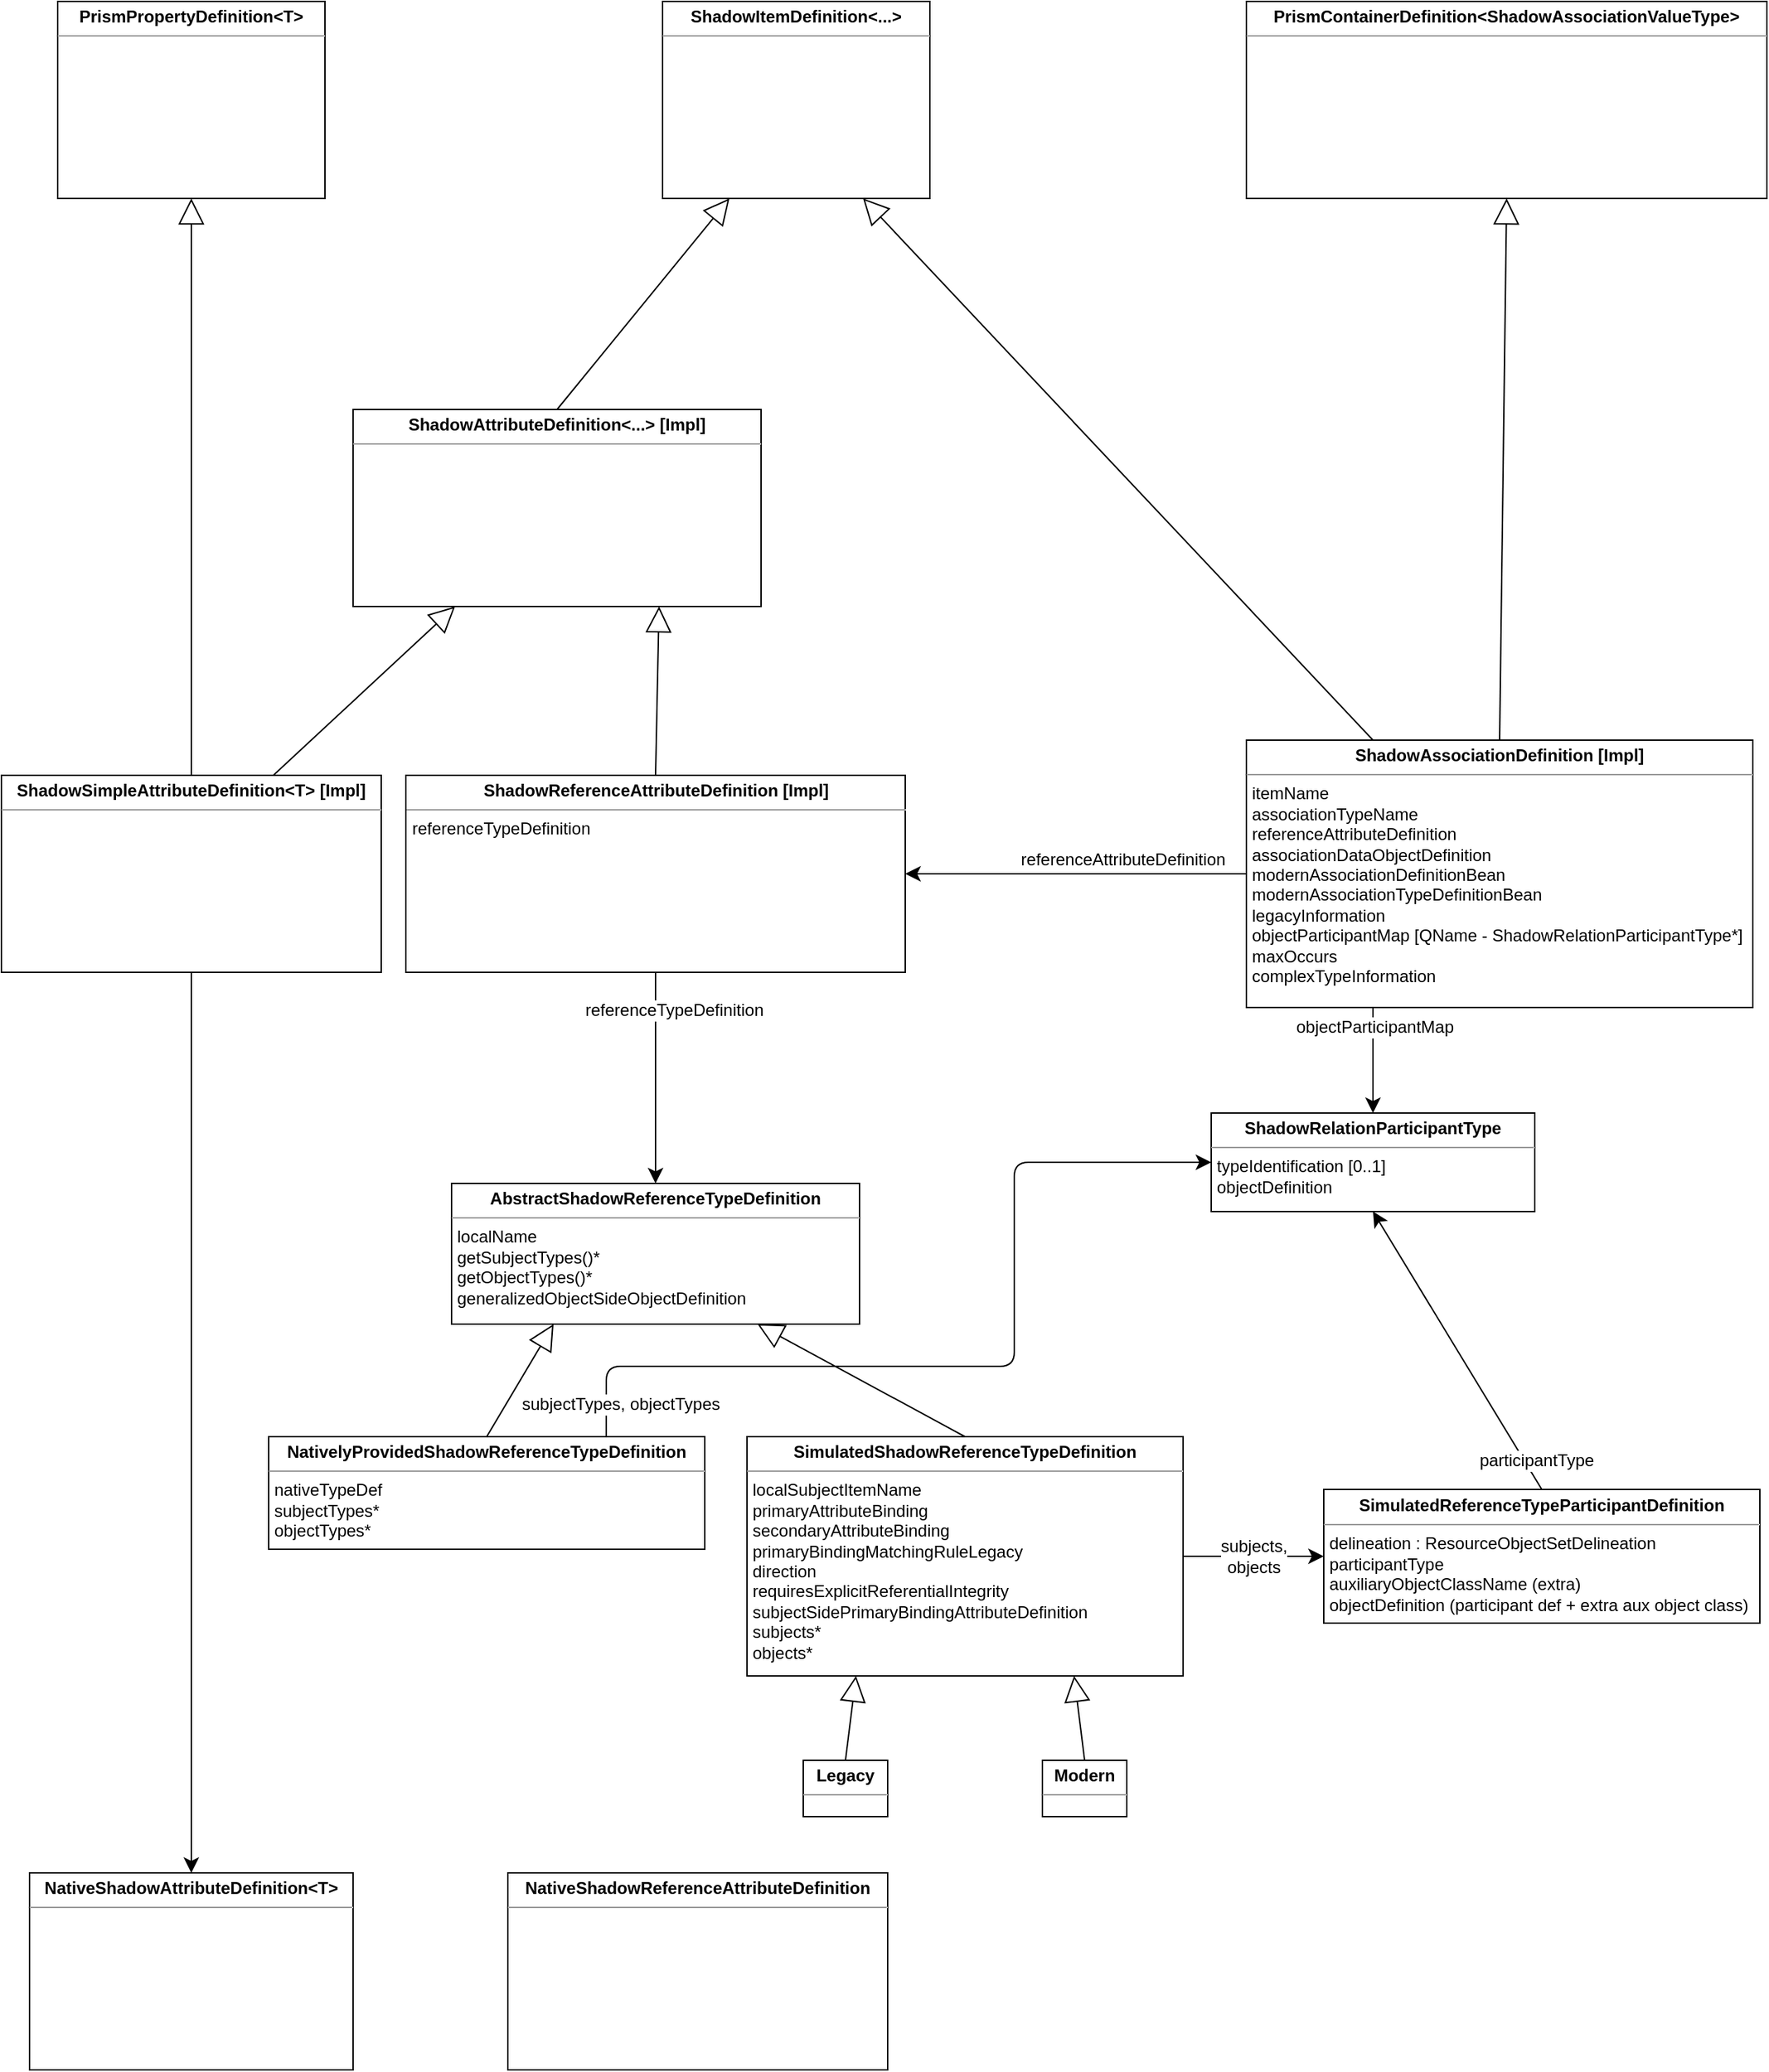 <mxfile version="25.0.1">
  <diagram name="Page-1" id="c4acf3e9-155e-7222-9cf6-157b1a14988f">
    <mxGraphModel dx="2060" dy="1240" grid="1" gridSize="10" guides="1" tooltips="1" connect="1" arrows="1" fold="1" page="1" pageScale="1" pageWidth="850" pageHeight="1100" background="none" math="0" shadow="0">
      <root>
        <mxCell id="0" />
        <mxCell id="1" parent="0" />
        <mxCell id="izcVjjxiA3LGryd4fkN5-3" style="edgeStyle=none;curved=1;rounded=0;orthogonalLoop=1;jettySize=auto;html=1;entryX=0.5;entryY=0;entryDx=0;entryDy=0;fontSize=12;startSize=8;endSize=8;" parent="1" source="5d2195bd80daf111-18" target="izcVjjxiA3LGryd4fkN5-2" edge="1">
          <mxGeometry relative="1" as="geometry" />
        </mxCell>
        <mxCell id="5d2195bd80daf111-18" value="&lt;p style=&quot;margin:0px;margin-top:4px;text-align:center;&quot;&gt;&lt;b&gt;ShadowSimpleAttributeDefinition&amp;lt;T&amp;gt; [Impl]&lt;/b&gt;&lt;/p&gt;&lt;hr size=&quot;1&quot;&gt;&lt;p style=&quot;margin:0px;margin-left:4px;&quot;&gt;&lt;br&gt;&lt;/p&gt;" style="verticalAlign=top;align=left;overflow=fill;fontSize=12;fontFamily=Helvetica;html=1;rounded=0;shadow=0;comic=0;labelBackgroundColor=none;strokeWidth=1" parent="1" vertex="1">
          <mxGeometry y="630" width="270" height="140" as="geometry" />
        </mxCell>
        <mxCell id="izcVjjxiA3LGryd4fkN5-1" value="&lt;p style=&quot;margin:0px;margin-top:4px;text-align:center;&quot;&gt;&lt;b&gt;ShadowAssociationDefinition [Impl]&lt;/b&gt;&lt;/p&gt;&lt;hr size=&quot;1&quot;&gt;&lt;p style=&quot;margin:0px;margin-left:4px;&quot;&gt;itemName&lt;/p&gt;&lt;p style=&quot;margin:0px;margin-left:4px;&quot;&gt;associationTypeName&lt;/p&gt;&lt;p style=&quot;margin:0px;margin-left:4px;&quot;&gt;referenceAttributeDefinition&lt;/p&gt;&lt;p style=&quot;margin:0px;margin-left:4px;&quot;&gt;associationDataObjectDefinition&lt;/p&gt;&lt;p style=&quot;margin:0px;margin-left:4px;&quot;&gt;modernAssociationDefinitionBean&lt;/p&gt;&lt;p style=&quot;margin:0px;margin-left:4px;&quot;&gt;modernAssociationTypeDefinitionBean&lt;/p&gt;&lt;p style=&quot;margin:0px;margin-left:4px;&quot;&gt;legacyInformation&lt;/p&gt;&lt;p style=&quot;margin:0px;margin-left:4px;&quot;&gt;objectParticipantMap [QName -&amp;nbsp;ShadowRelationParticipantType*]&lt;/p&gt;&lt;p style=&quot;margin:0px;margin-left:4px;&quot;&gt;maxOccurs&lt;/p&gt;&lt;p style=&quot;margin:0px;margin-left:4px;&quot;&gt;complexTypeInformation&lt;/p&gt;" style="verticalAlign=top;align=left;overflow=fill;fontSize=12;fontFamily=Helvetica;html=1;rounded=0;shadow=0;comic=0;labelBackgroundColor=none;strokeWidth=1" parent="1" vertex="1">
          <mxGeometry x="885" y="605" width="360" height="190" as="geometry" />
        </mxCell>
        <mxCell id="izcVjjxiA3LGryd4fkN5-2" value="&lt;p style=&quot;margin:0px;margin-top:4px;text-align:center;&quot;&gt;&lt;b&gt;NativeShadowAttributeDefinition&amp;lt;T&amp;gt;&lt;/b&gt;&lt;/p&gt;&lt;hr size=&quot;1&quot;&gt;&lt;p style=&quot;margin:0px;margin-left:4px;&quot;&gt;&lt;br&gt;&lt;/p&gt;" style="verticalAlign=top;align=left;overflow=fill;fontSize=12;fontFamily=Helvetica;html=1;rounded=0;shadow=0;comic=0;labelBackgroundColor=none;strokeWidth=1" parent="1" vertex="1">
          <mxGeometry x="20" y="1410" width="230" height="140" as="geometry" />
        </mxCell>
        <mxCell id="izcVjjxiA3LGryd4fkN5-4" value="&lt;p style=&quot;margin:0px;margin-top:4px;text-align:center;&quot;&gt;&lt;b&gt;NativeShadowReferenceAttributeDefinition&lt;/b&gt;&lt;/p&gt;&lt;hr size=&quot;1&quot;&gt;&lt;p style=&quot;margin:0px;margin-left:4px;&quot;&gt;&lt;br&gt;&lt;/p&gt;" style="verticalAlign=top;align=left;overflow=fill;fontSize=12;fontFamily=Helvetica;html=1;rounded=0;shadow=0;comic=0;labelBackgroundColor=none;strokeWidth=1" parent="1" vertex="1">
          <mxGeometry x="360" y="1410" width="270" height="140" as="geometry" />
        </mxCell>
        <mxCell id="izcVjjxiA3LGryd4fkN5-6" value="&lt;p style=&quot;margin:0px;margin-top:4px;text-align:center;&quot;&gt;&lt;b&gt;PrismPropertyDefinition&amp;lt;T&amp;gt;&lt;/b&gt;&lt;/p&gt;&lt;hr size=&quot;1&quot;&gt;&lt;p style=&quot;margin:0px;margin-left:4px;&quot;&gt;&lt;br&gt;&lt;/p&gt;" style="verticalAlign=top;align=left;overflow=fill;fontSize=12;fontFamily=Helvetica;html=1;rounded=0;shadow=0;comic=0;labelBackgroundColor=none;strokeWidth=1" parent="1" vertex="1">
          <mxGeometry x="40" y="80" width="190" height="140" as="geometry" />
        </mxCell>
        <mxCell id="izcVjjxiA3LGryd4fkN5-7" value="&lt;p style=&quot;margin:0px;margin-top:4px;text-align:center;&quot;&gt;&lt;b&gt;PrismContainerDefinition&amp;lt;ShadowAssociationValueType&amp;gt;&lt;/b&gt;&lt;/p&gt;&lt;hr size=&quot;1&quot;&gt;&lt;p style=&quot;margin:0px;margin-left:4px;&quot;&gt;&lt;br&gt;&lt;/p&gt;" style="verticalAlign=top;align=left;overflow=fill;fontSize=12;fontFamily=Helvetica;html=1;rounded=0;shadow=0;comic=0;labelBackgroundColor=none;strokeWidth=1" parent="1" vertex="1">
          <mxGeometry x="885" y="80" width="370" height="140" as="geometry" />
        </mxCell>
        <mxCell id="izcVjjxiA3LGryd4fkN5-8" value="&lt;p style=&quot;margin:0px;margin-top:4px;text-align:center;&quot;&gt;&lt;b&gt;ShadowItemDefinition&amp;lt;...&amp;gt;&lt;/b&gt;&lt;/p&gt;&lt;hr size=&quot;1&quot;&gt;&lt;p style=&quot;margin:0px;margin-left:4px;&quot;&gt;&lt;br&gt;&lt;/p&gt;" style="verticalAlign=top;align=left;overflow=fill;fontSize=12;fontFamily=Helvetica;html=1;rounded=0;shadow=0;comic=0;labelBackgroundColor=none;strokeWidth=1" parent="1" vertex="1">
          <mxGeometry x="470" y="80" width="190" height="140" as="geometry" />
        </mxCell>
        <mxCell id="izcVjjxiA3LGryd4fkN5-10" value="" style="endArrow=block;endSize=16;endFill=0;html=1;rounded=0;fontSize=12;exitX=0.5;exitY=0;exitDx=0;exitDy=0;entryX=0.5;entryY=1;entryDx=0;entryDy=0;" parent="1" source="5d2195bd80daf111-18" target="izcVjjxiA3LGryd4fkN5-6" edge="1">
          <mxGeometry width="160" relative="1" as="geometry">
            <mxPoint x="340" y="640" as="sourcePoint" />
            <mxPoint x="500" y="640" as="targetPoint" />
          </mxGeometry>
        </mxCell>
        <mxCell id="izcVjjxiA3LGryd4fkN5-11" value="" style="endArrow=block;endSize=16;endFill=0;html=1;rounded=0;fontSize=12;exitX=0.5;exitY=0;exitDx=0;exitDy=0;entryX=0.25;entryY=1;entryDx=0;entryDy=0;" parent="1" source="ONyjDwBXwkYlP4Lr9STu-7" target="izcVjjxiA3LGryd4fkN5-8" edge="1">
          <mxGeometry width="160" relative="1" as="geometry">
            <mxPoint x="165" y="490" as="sourcePoint" />
            <mxPoint x="165" y="410" as="targetPoint" />
          </mxGeometry>
        </mxCell>
        <mxCell id="izcVjjxiA3LGryd4fkN5-12" value="" style="endArrow=block;endSize=16;endFill=0;html=1;rounded=0;fontSize=12;exitX=0.25;exitY=0;exitDx=0;exitDy=0;entryX=0.75;entryY=1;entryDx=0;entryDy=0;" parent="1" source="izcVjjxiA3LGryd4fkN5-1" target="izcVjjxiA3LGryd4fkN5-8" edge="1">
          <mxGeometry width="160" relative="1" as="geometry">
            <mxPoint x="290" y="530" as="sourcePoint" />
            <mxPoint x="423" y="280" as="targetPoint" />
          </mxGeometry>
        </mxCell>
        <mxCell id="izcVjjxiA3LGryd4fkN5-13" value="" style="endArrow=block;endSize=16;endFill=0;html=1;rounded=0;fontSize=12;exitX=0.5;exitY=0;exitDx=0;exitDy=0;entryX=0.5;entryY=1;entryDx=0;entryDy=0;" parent="1" source="izcVjjxiA3LGryd4fkN5-1" target="izcVjjxiA3LGryd4fkN5-7" edge="1">
          <mxGeometry width="160" relative="1" as="geometry">
            <mxPoint x="165" y="490" as="sourcePoint" />
            <mxPoint x="165" y="410" as="targetPoint" />
          </mxGeometry>
        </mxCell>
        <mxCell id="ONyjDwBXwkYlP4Lr9STu-1" value="&lt;p style=&quot;margin:0px;margin-top:4px;text-align:center;&quot;&gt;&lt;b&gt;ShadowReferenceAttributeDefinition [Impl]&lt;/b&gt;&lt;/p&gt;&lt;hr size=&quot;1&quot;&gt;&lt;p style=&quot;margin:0px;margin-left:4px;&quot;&gt;&lt;span style=&quot;background-color: initial;&quot;&gt;referenceTypeDefinition&lt;/span&gt;&lt;br&gt;&lt;/p&gt;" style="verticalAlign=top;align=left;overflow=fill;fontSize=12;fontFamily=Helvetica;html=1;rounded=0;shadow=0;comic=0;labelBackgroundColor=none;strokeWidth=1" vertex="1" parent="1">
          <mxGeometry x="287.5" y="630" width="355" height="140" as="geometry" />
        </mxCell>
        <mxCell id="ONyjDwBXwkYlP4Lr9STu-2" value="referenceAttributeDefinition" style="edgeStyle=none;curved=1;rounded=0;orthogonalLoop=1;jettySize=auto;html=1;entryX=1;entryY=0.5;entryDx=0;entryDy=0;fontSize=12;startSize=8;endSize=8;exitX=0;exitY=0.5;exitDx=0;exitDy=0;" edge="1" parent="1" source="izcVjjxiA3LGryd4fkN5-1" target="ONyjDwBXwkYlP4Lr9STu-1">
          <mxGeometry x="-0.269" y="-10" relative="1" as="geometry">
            <mxPoint x="159" y="630" as="sourcePoint" />
            <mxPoint x="135" y="930" as="targetPoint" />
            <mxPoint as="offset" />
          </mxGeometry>
        </mxCell>
        <mxCell id="ONyjDwBXwkYlP4Lr9STu-3" value="&lt;p style=&quot;margin:0px;margin-top:4px;text-align:center;&quot;&gt;&lt;b&gt;AbstractShadowReferenceTypeDefinition&lt;/b&gt;&lt;br&gt;&lt;/p&gt;&lt;hr size=&quot;1&quot;&gt;&lt;p style=&quot;margin:0px;margin-left:4px;&quot;&gt;localName&lt;/p&gt;&lt;p style=&quot;margin:0px;margin-left:4px;&quot;&gt;getSubjectTypes()*&lt;/p&gt;&lt;p style=&quot;margin:0px;margin-left:4px;&quot;&gt;getObjectTypes()*&lt;/p&gt;&lt;p style=&quot;margin:0px;margin-left:4px;&quot;&gt;generalizedObjectSideObjectDefinition&lt;/p&gt;" style="verticalAlign=top;align=left;overflow=fill;fontSize=12;fontFamily=Helvetica;html=1;rounded=0;shadow=0;comic=0;labelBackgroundColor=none;strokeWidth=1" vertex="1" parent="1">
          <mxGeometry x="320" y="920" width="290" height="100" as="geometry" />
        </mxCell>
        <mxCell id="ONyjDwBXwkYlP4Lr9STu-4" value="referenceTypeDefinition" style="endArrow=classic;html=1;rounded=0;fontSize=12;startSize=8;endSize=8;curved=1;exitX=0.5;exitY=1;exitDx=0;exitDy=0;entryX=0.5;entryY=0;entryDx=0;entryDy=0;" edge="1" parent="1" source="ONyjDwBXwkYlP4Lr9STu-1" target="ONyjDwBXwkYlP4Lr9STu-3">
          <mxGeometry x="-0.654" y="13" width="50" height="50" relative="1" as="geometry">
            <mxPoint x="820" y="660" as="sourcePoint" />
            <mxPoint x="870" y="610" as="targetPoint" />
            <mxPoint y="1" as="offset" />
          </mxGeometry>
        </mxCell>
        <mxCell id="ONyjDwBXwkYlP4Lr9STu-5" value="&lt;p style=&quot;margin:0px;margin-top:4px;text-align:center;&quot;&gt;&lt;b&gt;ShadowRelationParticipantType&lt;/b&gt;&lt;br&gt;&lt;/p&gt;&lt;hr size=&quot;1&quot;&gt;&lt;p style=&quot;margin:0px;margin-left:4px;&quot;&gt;typeIdentification [0..1]&lt;/p&gt;&lt;p style=&quot;margin:0px;margin-left:4px;&quot;&gt;objectDefinition&amp;nbsp;&lt;/p&gt;" style="verticalAlign=top;align=left;overflow=fill;fontSize=12;fontFamily=Helvetica;html=1;rounded=0;shadow=0;comic=0;labelBackgroundColor=none;strokeWidth=1" vertex="1" parent="1">
          <mxGeometry x="860" y="870" width="230" height="70" as="geometry" />
        </mxCell>
        <mxCell id="ONyjDwBXwkYlP4Lr9STu-6" value="objectParticipantMap" style="endArrow=classic;html=1;rounded=0;fontSize=12;startSize=8;endSize=8;curved=1;exitX=0.25;exitY=1;exitDx=0;exitDy=0;entryX=0.5;entryY=0;entryDx=0;entryDy=0;" edge="1" parent="1" source="izcVjjxiA3LGryd4fkN5-1" target="ONyjDwBXwkYlP4Lr9STu-5">
          <mxGeometry x="-0.621" y="1" width="50" height="50" relative="1" as="geometry">
            <mxPoint x="760" y="730" as="sourcePoint" />
            <mxPoint x="810" y="680" as="targetPoint" />
            <mxPoint as="offset" />
          </mxGeometry>
        </mxCell>
        <mxCell id="ONyjDwBXwkYlP4Lr9STu-7" value="&lt;p style=&quot;margin:0px;margin-top:4px;text-align:center;&quot;&gt;&lt;b&gt;ShadowAttributeDefinition&amp;lt;...&amp;gt; [Impl]&lt;/b&gt;&lt;/p&gt;&lt;hr size=&quot;1&quot;&gt;&lt;p style=&quot;margin:0px;margin-left:4px;&quot;&gt;&lt;br&gt;&lt;/p&gt;" style="verticalAlign=top;align=left;overflow=fill;fontSize=12;fontFamily=Helvetica;html=1;rounded=0;shadow=0;comic=0;labelBackgroundColor=none;strokeWidth=1" vertex="1" parent="1">
          <mxGeometry x="250" y="370" width="290" height="140" as="geometry" />
        </mxCell>
        <mxCell id="ONyjDwBXwkYlP4Lr9STu-8" value="" style="endArrow=block;endSize=16;endFill=0;html=1;rounded=0;fontSize=12;curved=1;exitX=0.716;exitY=0;exitDx=0;exitDy=0;entryX=0.25;entryY=1;entryDx=0;entryDy=0;exitPerimeter=0;" edge="1" parent="1" source="5d2195bd80daf111-18" target="ONyjDwBXwkYlP4Lr9STu-7">
          <mxGeometry width="160" relative="1" as="geometry">
            <mxPoint x="670" y="670" as="sourcePoint" />
            <mxPoint x="830" y="670" as="targetPoint" />
          </mxGeometry>
        </mxCell>
        <mxCell id="ONyjDwBXwkYlP4Lr9STu-9" value="" style="endArrow=block;endSize=16;endFill=0;html=1;rounded=0;fontSize=12;curved=1;exitX=0.5;exitY=0;exitDx=0;exitDy=0;entryX=0.75;entryY=1;entryDx=0;entryDy=0;" edge="1" parent="1" source="ONyjDwBXwkYlP4Lr9STu-1" target="ONyjDwBXwkYlP4Lr9STu-7">
          <mxGeometry width="160" relative="1" as="geometry">
            <mxPoint x="230" y="710" as="sourcePoint" />
            <mxPoint x="385" y="560" as="targetPoint" />
          </mxGeometry>
        </mxCell>
        <mxCell id="ONyjDwBXwkYlP4Lr9STu-12" value="subjectTypes, objectTypes" style="endArrow=classic;html=1;rounded=1;fontSize=12;startSize=8;endSize=8;curved=0;exitX=0.774;exitY=0;exitDx=0;exitDy=0;exitPerimeter=0;entryX=0;entryY=0.5;entryDx=0;entryDy=0;" edge="1" parent="1" source="ONyjDwBXwkYlP4Lr9STu-18" target="ONyjDwBXwkYlP4Lr9STu-5">
          <mxGeometry x="-0.927" y="-10" width="50" height="50" relative="1" as="geometry">
            <mxPoint x="720" y="700" as="sourcePoint" />
            <mxPoint x="770" y="650" as="targetPoint" />
            <Array as="points">
              <mxPoint x="430" y="1050" />
              <mxPoint x="720" y="1050" />
              <mxPoint x="720" y="905" />
            </Array>
            <mxPoint as="offset" />
          </mxGeometry>
        </mxCell>
        <mxCell id="ONyjDwBXwkYlP4Lr9STu-18" value="&lt;p style=&quot;margin:0px;margin-top:4px;text-align:center;&quot;&gt;&lt;span style=&quot;font-weight: 700; text-wrap: wrap;&quot;&gt;NativelyProvidedShadowReferenceTypeDefinition&lt;/span&gt;&lt;br&gt;&lt;/p&gt;&lt;hr size=&quot;1&quot;&gt;&lt;p style=&quot;margin:0px;margin-left:4px;&quot;&gt;nativeTypeDef&lt;/p&gt;&lt;p style=&quot;margin:0px;margin-left:4px;&quot;&gt;subjectTypes*&lt;/p&gt;&lt;p style=&quot;margin:0px;margin-left:4px;&quot;&gt;objectTypes*&lt;/p&gt;&lt;p style=&quot;margin:0px;margin-left:4px;&quot;&gt;&lt;br&gt;&lt;/p&gt;" style="verticalAlign=top;align=left;overflow=fill;fontSize=12;fontFamily=Helvetica;html=1;rounded=0;shadow=0;comic=0;labelBackgroundColor=none;strokeWidth=1" vertex="1" parent="1">
          <mxGeometry x="190" y="1100" width="310" height="80" as="geometry" />
        </mxCell>
        <mxCell id="ONyjDwBXwkYlP4Lr9STu-19" value="" style="endArrow=block;endSize=16;endFill=0;html=1;rounded=0;fontSize=12;curved=1;exitX=0.5;exitY=0;exitDx=0;exitDy=0;entryX=0.25;entryY=1;entryDx=0;entryDy=0;" edge="1" parent="1" source="ONyjDwBXwkYlP4Lr9STu-18" target="ONyjDwBXwkYlP4Lr9STu-3">
          <mxGeometry width="160" relative="1" as="geometry">
            <mxPoint x="203" y="640" as="sourcePoint" />
            <mxPoint x="333" y="520" as="targetPoint" />
          </mxGeometry>
        </mxCell>
        <mxCell id="ONyjDwBXwkYlP4Lr9STu-20" value="&lt;p style=&quot;margin:0px;margin-top:4px;text-align:center;&quot;&gt;&lt;span style=&quot;text-wrap: wrap;&quot;&gt;&lt;b&gt;SimulatedShadowReferenceTypeDefinition&lt;/b&gt;&lt;/span&gt;&lt;br&gt;&lt;/p&gt;&lt;hr size=&quot;1&quot;&gt;&lt;p style=&quot;margin:0px;margin-left:4px;&quot;&gt;localSubjectItemName&lt;/p&gt;&lt;p style=&quot;margin:0px;margin-left:4px;&quot;&gt;primaryAttributeBinding&lt;/p&gt;&lt;p style=&quot;margin:0px;margin-left:4px;&quot;&gt;secondaryAttributeBinding&lt;/p&gt;&lt;p style=&quot;margin:0px;margin-left:4px;&quot;&gt;primaryBindingMatchingRuleLegacy&lt;/p&gt;&lt;p style=&quot;margin:0px;margin-left:4px;&quot;&gt;direction&lt;/p&gt;&lt;p style=&quot;margin:0px;margin-left:4px;&quot;&gt;requiresExplicitReferentialIntegrity&lt;/p&gt;&lt;p style=&quot;margin:0px;margin-left:4px;&quot;&gt;&lt;span style=&quot;background-color: initial;&quot;&gt;subjectSidePrimaryBindingAttributeDefinition&lt;/span&gt;&lt;br&gt;&lt;/p&gt;&lt;p style=&quot;margin:0px;margin-left:4px;&quot;&gt;subjects*&lt;/p&gt;&lt;p style=&quot;margin:0px;margin-left:4px;&quot;&gt;objects*&lt;/p&gt;&lt;p style=&quot;margin:0px;margin-left:4px;&quot;&gt;&lt;br&gt;&lt;/p&gt;" style="verticalAlign=top;align=left;overflow=fill;fontSize=12;fontFamily=Helvetica;html=1;rounded=0;shadow=0;comic=0;labelBackgroundColor=none;strokeWidth=1" vertex="1" parent="1">
          <mxGeometry x="530" y="1100" width="310" height="170" as="geometry" />
        </mxCell>
        <mxCell id="ONyjDwBXwkYlP4Lr9STu-21" value="&lt;p style=&quot;margin:0px;margin-top:4px;text-align:center;&quot;&gt;&lt;b&gt;Legacy&lt;/b&gt;&lt;/p&gt;&lt;hr size=&quot;1&quot;&gt;&lt;p style=&quot;margin:0px;margin-left:4px;&quot;&gt;&lt;br&gt;&lt;/p&gt;" style="verticalAlign=top;align=left;overflow=fill;fontSize=12;fontFamily=Helvetica;html=1;rounded=0;shadow=0;comic=0;labelBackgroundColor=none;strokeWidth=1" vertex="1" parent="1">
          <mxGeometry x="570" y="1330" width="60" height="40" as="geometry" />
        </mxCell>
        <mxCell id="ONyjDwBXwkYlP4Lr9STu-22" value="&lt;p style=&quot;margin:0px;margin-top:4px;text-align:center;&quot;&gt;&lt;b&gt;Modern&lt;/b&gt;&lt;/p&gt;&lt;hr size=&quot;1&quot;&gt;&lt;p style=&quot;margin:0px;margin-left:4px;&quot;&gt;&lt;br&gt;&lt;/p&gt;" style="verticalAlign=top;align=left;overflow=fill;fontSize=12;fontFamily=Helvetica;html=1;rounded=0;shadow=0;comic=0;labelBackgroundColor=none;strokeWidth=1" vertex="1" parent="1">
          <mxGeometry x="740" y="1330" width="60" height="40" as="geometry" />
        </mxCell>
        <mxCell id="ONyjDwBXwkYlP4Lr9STu-23" value="" style="endArrow=block;endSize=16;endFill=0;html=1;rounded=0;fontSize=12;curved=1;exitX=0.5;exitY=0;exitDx=0;exitDy=0;entryX=0.75;entryY=1;entryDx=0;entryDy=0;" edge="1" parent="1" source="ONyjDwBXwkYlP4Lr9STu-20" target="ONyjDwBXwkYlP4Lr9STu-3">
          <mxGeometry width="160" relative="1" as="geometry">
            <mxPoint x="355" y="1110" as="sourcePoint" />
            <mxPoint x="403" y="1010" as="targetPoint" />
          </mxGeometry>
        </mxCell>
        <mxCell id="ONyjDwBXwkYlP4Lr9STu-24" value="" style="endArrow=block;endSize=16;endFill=0;html=1;rounded=0;fontSize=12;curved=1;exitX=0.5;exitY=0;exitDx=0;exitDy=0;entryX=0.25;entryY=1;entryDx=0;entryDy=0;" edge="1" parent="1" source="ONyjDwBXwkYlP4Lr9STu-21" target="ONyjDwBXwkYlP4Lr9STu-20">
          <mxGeometry width="160" relative="1" as="geometry">
            <mxPoint x="365" y="1120" as="sourcePoint" />
            <mxPoint x="413" y="1020" as="targetPoint" />
          </mxGeometry>
        </mxCell>
        <mxCell id="ONyjDwBXwkYlP4Lr9STu-25" value="" style="endArrow=block;endSize=16;endFill=0;html=1;rounded=0;fontSize=12;curved=1;exitX=0.5;exitY=0;exitDx=0;exitDy=0;entryX=0.75;entryY=1;entryDx=0;entryDy=0;" edge="1" parent="1" source="ONyjDwBXwkYlP4Lr9STu-22" target="ONyjDwBXwkYlP4Lr9STu-20">
          <mxGeometry width="160" relative="1" as="geometry">
            <mxPoint x="610" y="1340" as="sourcePoint" />
            <mxPoint x="618" y="1290" as="targetPoint" />
          </mxGeometry>
        </mxCell>
        <mxCell id="ONyjDwBXwkYlP4Lr9STu-26" value="&lt;p style=&quot;margin:0px;margin-top:4px;text-align:center;&quot;&gt;&lt;b&gt;SimulatedReferenceTypeParticipantDefinition&lt;/b&gt;&lt;br&gt;&lt;/p&gt;&lt;hr size=&quot;1&quot;&gt;&lt;p style=&quot;margin:0px;margin-left:4px;&quot;&gt;delineation :&amp;nbsp;ResourceObjectSetDelineation&lt;/p&gt;&lt;p style=&quot;margin:0px;margin-left:4px;&quot;&gt;participantType&lt;/p&gt;&lt;p style=&quot;margin:0px;margin-left:4px;&quot;&gt;auxiliaryObjectClassName (extra)&lt;/p&gt;&lt;p style=&quot;margin:0px;margin-left:4px;&quot;&gt;objectDefinition (participant def + extra aux object class)&lt;/p&gt;&lt;p style=&quot;margin:0px;margin-left:4px;&quot;&gt;&lt;br&gt;&lt;/p&gt;" style="verticalAlign=top;align=left;overflow=fill;fontSize=12;fontFamily=Helvetica;html=1;rounded=0;shadow=0;comic=0;labelBackgroundColor=none;strokeWidth=1" vertex="1" parent="1">
          <mxGeometry x="940" y="1137.5" width="310" height="95" as="geometry" />
        </mxCell>
        <mxCell id="ONyjDwBXwkYlP4Lr9STu-27" value="participantType" style="endArrow=classic;html=1;rounded=0;fontSize=12;startSize=8;endSize=8;curved=1;entryX=0.5;entryY=1;entryDx=0;entryDy=0;exitX=0.5;exitY=0;exitDx=0;exitDy=0;" edge="1" parent="1" source="ONyjDwBXwkYlP4Lr9STu-26" target="ONyjDwBXwkYlP4Lr9STu-5">
          <mxGeometry x="-0.83" y="-7" width="50" height="50" relative="1" as="geometry">
            <mxPoint x="720" y="1030" as="sourcePoint" />
            <mxPoint x="770" y="980" as="targetPoint" />
            <mxPoint as="offset" />
          </mxGeometry>
        </mxCell>
        <mxCell id="ONyjDwBXwkYlP4Lr9STu-28" value="subjects, &lt;br&gt;objects" style="endArrow=classic;html=1;rounded=0;fontSize=12;startSize=8;endSize=8;curved=1;exitX=1;exitY=0.5;exitDx=0;exitDy=0;entryX=0;entryY=0.5;entryDx=0;entryDy=0;" edge="1" parent="1" source="ONyjDwBXwkYlP4Lr9STu-20" target="ONyjDwBXwkYlP4Lr9STu-26">
          <mxGeometry width="50" height="50" relative="1" as="geometry">
            <mxPoint x="720" y="1030" as="sourcePoint" />
            <mxPoint x="770" y="980" as="targetPoint" />
          </mxGeometry>
        </mxCell>
      </root>
    </mxGraphModel>
  </diagram>
</mxfile>

